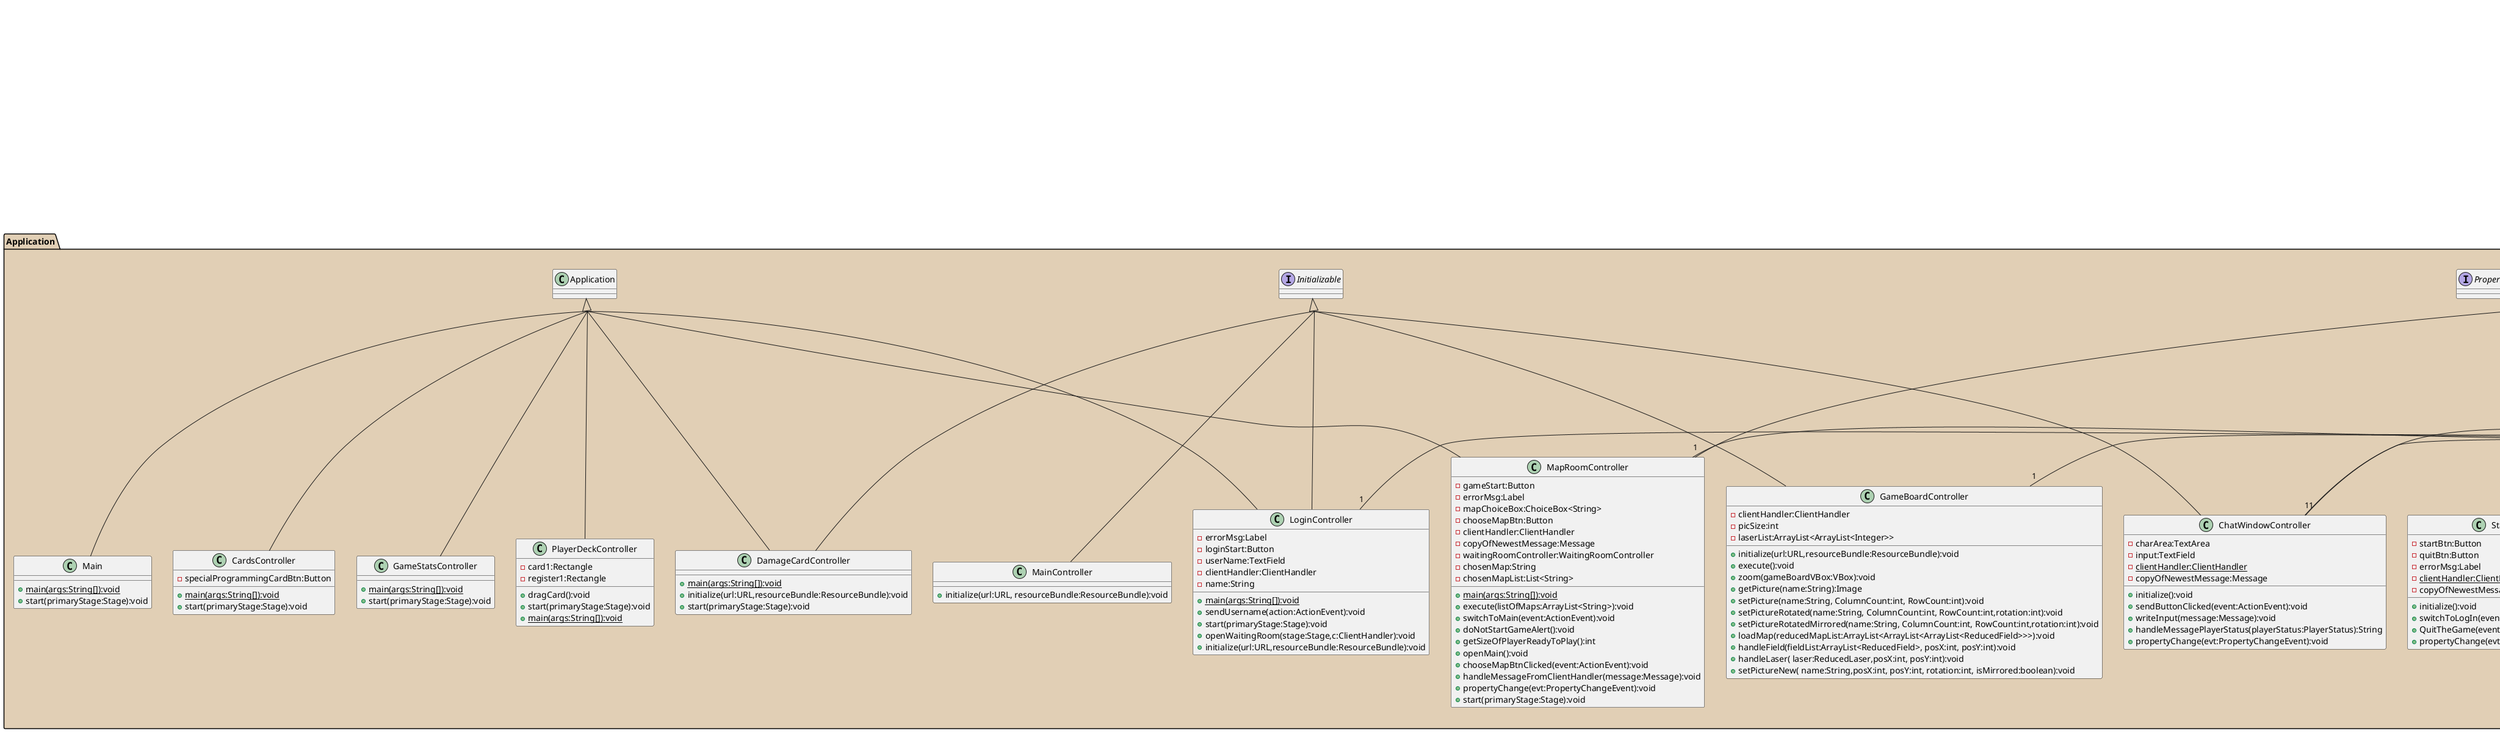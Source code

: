 @startuml
'https://plantuml.com/class-diagram
skinparam groupInheritance 2

package "Application" #E1CFB5{
    class Main extends Application{
        + {static} main(args:String[]):void
        + start(primaryStage:Stage):void
    }

    class CardsController extends Application{
        - specialProgrammingCardBtn:Button
        + {static} main(args:String[]):void
        + start(primaryStage:Stage):void
    }

    class ChatWindowController implements Initializable{
        - charArea:TextArea
        - input:TextField
        - {static} clientHandler:ClientHandler
        - copyOfNewestMessage:Message
        + initialize():void
        + sendButtonClicked(event:ActionEvent):void
        + writeInput(message:Message):void
        + handleMessagePlayerStatus(playerStatus:PlayerStatus):String
        + propertyChange(evt:PropertyChangeEvent):void
    }

    class DamageCardController extends Application implements Initializable{
        + {static} main(args:String[]):void
        + initialize(url:URL,resourceBundle:ResourceBundle):void
        + start(primaryStage:Stage):void
    }

    class GameBoardController  implements Initializable{
        - clientHandler:ClientHandler
        - picSize:int
        - laserList:ArrayList<ArrayList<Integer>>
        + initialize(url:URL,resourceBundle:ResourceBundle):void
        + execute():void
        + zoom(gameBoardVBox:VBox):void
        + getPicture(name:String):Image
        + setPicture(name:String, ColumnCount:int, RowCount:int):void
        + setPictureRotated(name:String, ColumnCount:int, RowCount:int,rotation:int):void
        + setPictureRotatedMirrored(name:String, ColumnCount:int, RowCount:int,rotation:int):void
        + loadMap(reducedMapList:ArrayList<ArrayList<ArrayList<ReducedField>>>):void
        + handleField(fieldList:ArrayList<ReducedField>, posX:int, posY:int):void
        + handleLaser( laser:ReducedLaser,posX:int, posY:int):void
        + setPictureNew( name:String,posX:int, posY:int, rotation:int, isMirrored:boolean):void
    }

    class GameStatsController extends Application{
        + {static} main(args:String[]):void
        + start(primaryStage:Stage):void
    }

    class LoginController extends Application implements Initializable{
        - errorMsg:Label
        - loginStart:Button
        - userName:TextField
        - clientHandler:ClientHandler
        - name:String
        + {static} main(args:String[]):void
        + sendUsername(action:ActionEvent):void
        + start(primaryStage:Stage):void
        + openWaitingRoom(stage:Stage,c:ClientHandler):void
        + initialize(url:URL,resourceBundle:ResourceBundle):void
    }

    class MainController implements Initializable{
        + initialize(url:URL, resourceBundle:ResourceBundle):void
    }

    class MapRoomController extends Application implements PropertyChangeListener{
        - gameStart:Button
        - errorMsg:Label
        - mapChoiceBox:ChoiceBox<String>
        - chooseMapBtn:Button
        - clientHandler:ClientHandler
        - copyOfNewestMessage:Message
        - waitingRoomController:WaitingRoomController
        - chosenMap:String
        - chosenMapList:List<String>
        + {static} main(args:String[]):void
        + execute(listOfMaps:ArrayList<String>):void
        + switchToMain(event:ActionEvent):void
        + doNotStartGameAlert():void
        + getSizeOfPlayerReadyToPlay():int
        + openMain():void
        + chooseMapBtnClicked(event:ActionEvent):void
        + handleMessageFromClientHandler(message:Message):void
        + propertyChange(evt:PropertyChangeEvent):void
        + start(primaryStage:Stage):void
    }

    class PlayerDeckController extends Application{
        - card1:Rectangle
        - register1:Rectangle
        + dragCard():void
        + start(primaryStage:Stage):void
        + {static} main(args:String[]):void
    }

    class StartController implements PropertyChangeListener{
        - startBtn:Button
        - quitBtn:Button
        - errorMsg:Label
        - {static} clientHandler:ClientHandler
        - copyOfNewestMessage:Message
        + initialize():void
        + switchToLogIn(event:ActionEvent):void
        + QuitTheGame(event:ActionEvent):void
        + propertyChange(evt:PropertyChangeEvent):void
    }

    class WaitingRoomController implements PropertyChangeListener{
        - robot1:Button
        - robot2:Button
        - robot3:Button
        - robot4:Button
        - robot5:Button
        - robot6:Button
        - robot7:Button
        - robot8:Button
        - figure:int
        - chooseBtn:Button
        - waitMsg:Label
        - clientHandler:ClientHandler
        - copyOfNewestMessage:Message
        + initialize():void
        + switchToMapRoom(event:ActionEvent):void
        + chooseRobotColor(event:ActionEvent):void
        + chooseRobotBtnclicked(event:ActionEvent):void
        + handleMessageFromClientHandler(message:Message):void
        + popUpForReady():void
        + chooseYesOrNo(button:Button,window:Stage,label:Label):void
        + propertyChange(evt:PropertyChangeEvent):void
    }
}
package "Server Seite" #CEE1B5{
    class ClientHandler{
        - socket:Socket
        - name:String
        - inputFromServer:BufferedReader
        - inputFromUser:BufferedReader
        - messagesForServer:PrintWriter
        - ip:String
        - port:int
        - copyOfNewestMessage:Message
        - messageSupport:PropertyChangeSupport
        + setUpConnection():void
        + tryToRegisterAtServer(desiredName:String):boolean
        + handleIncomingChatInThread():void
        + getCopyOfNewestMessage():Message
        + handleMessageFromUser(chatMessageContent:String):void
        + shutdownClient():void
        + sendMessageSerialized(message:Message):void
        + getDeserializedMessage(serializedMessage:String):Message
        + addMessageSupport(listener:PropertyChangeListener):void
        + removeMessageSupport(listener:PropertyChangeListener):void
    }
    abstract class Message implements Serializer
}
Message "n"-- "1" WaitingRoomController
Message "n"-- "1" ChatWindowController
Message "n"-- "1" ClientHandler
Message "n"-- "1" StartController

ClientHandler "1"-- "1" ChatWindowController
ClientHandler "1"-- "1" WaitingRoomController
ClientHandler "1"-- "1" StartController
ClientHandler "1"-- "1" MapRoomController
ClientHandler "1"-- "1" LoginController
ClientHandler "1"-- "1" GameBoardController


@enduml